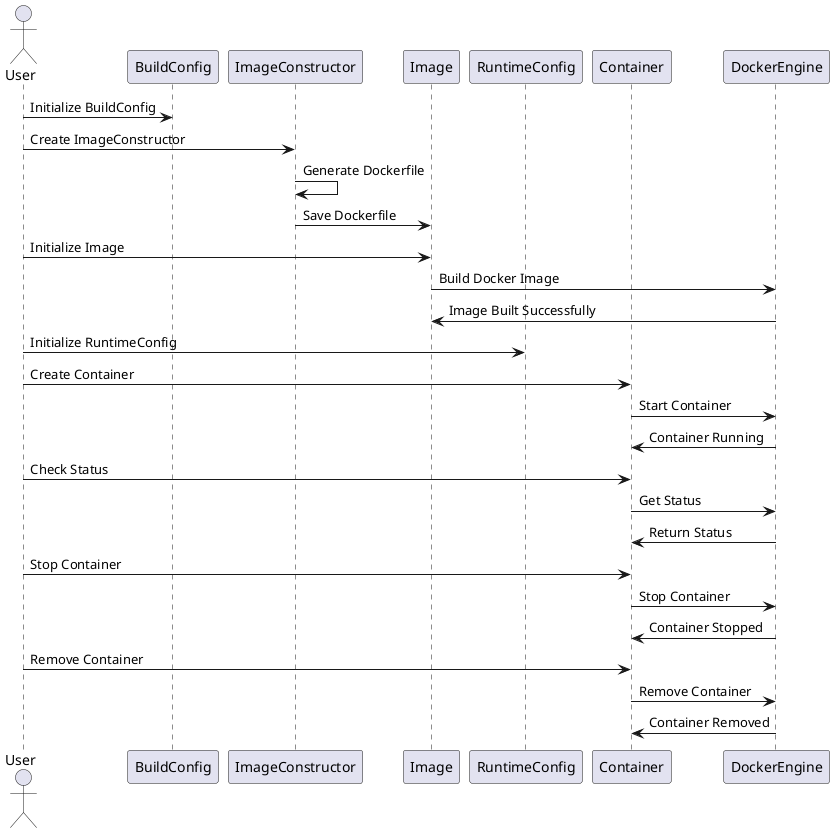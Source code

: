 @startuml
actor User
participant BuildConfig
participant ImageConstructor
participant Image
participant RuntimeConfig
participant Container
participant DockerEngine

User -> BuildConfig : Initialize BuildConfig
User -> ImageConstructor : Create ImageConstructor
ImageConstructor -> ImageConstructor : Generate Dockerfile
ImageConstructor -> Image : Save Dockerfile

User -> Image : Initialize Image
Image -> DockerEngine : Build Docker Image
DockerEngine -> Image : Image Built Successfully

User -> RuntimeConfig : Initialize RuntimeConfig
User -> Container : Create Container
Container -> DockerEngine : Start Container
DockerEngine -> Container : Container Running

User -> Container : Check Status
Container -> DockerEngine : Get Status
DockerEngine -> Container : Return Status

User -> Container : Stop Container
Container -> DockerEngine : Stop Container
DockerEngine -> Container : Container Stopped

User -> Container : Remove Container
Container -> DockerEngine : Remove Container
DockerEngine -> Container : Container Removed

@enduml
